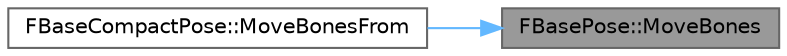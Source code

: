 digraph "FBasePose::MoveBones"
{
 // INTERACTIVE_SVG=YES
 // LATEX_PDF_SIZE
  bgcolor="transparent";
  edge [fontname=Helvetica,fontsize=10,labelfontname=Helvetica,labelfontsize=10];
  node [fontname=Helvetica,fontsize=10,shape=box,height=0.2,width=0.4];
  rankdir="RL";
  Node1 [id="Node000001",label="FBasePose::MoveBones",height=0.2,width=0.4,color="gray40", fillcolor="grey60", style="filled", fontcolor="black",tooltip=" "];
  Node1 -> Node2 [id="edge1_Node000001_Node000002",dir="back",color="steelblue1",style="solid",tooltip=" "];
  Node2 [id="Node000002",label="FBaseCompactPose::MoveBonesFrom",height=0.2,width=0.4,color="grey40", fillcolor="white", style="filled",URL="$d0/ded/structFBaseCompactPose.html#a102d2022f489b8b8316c2dcbb201811f",tooltip=" "];
}

